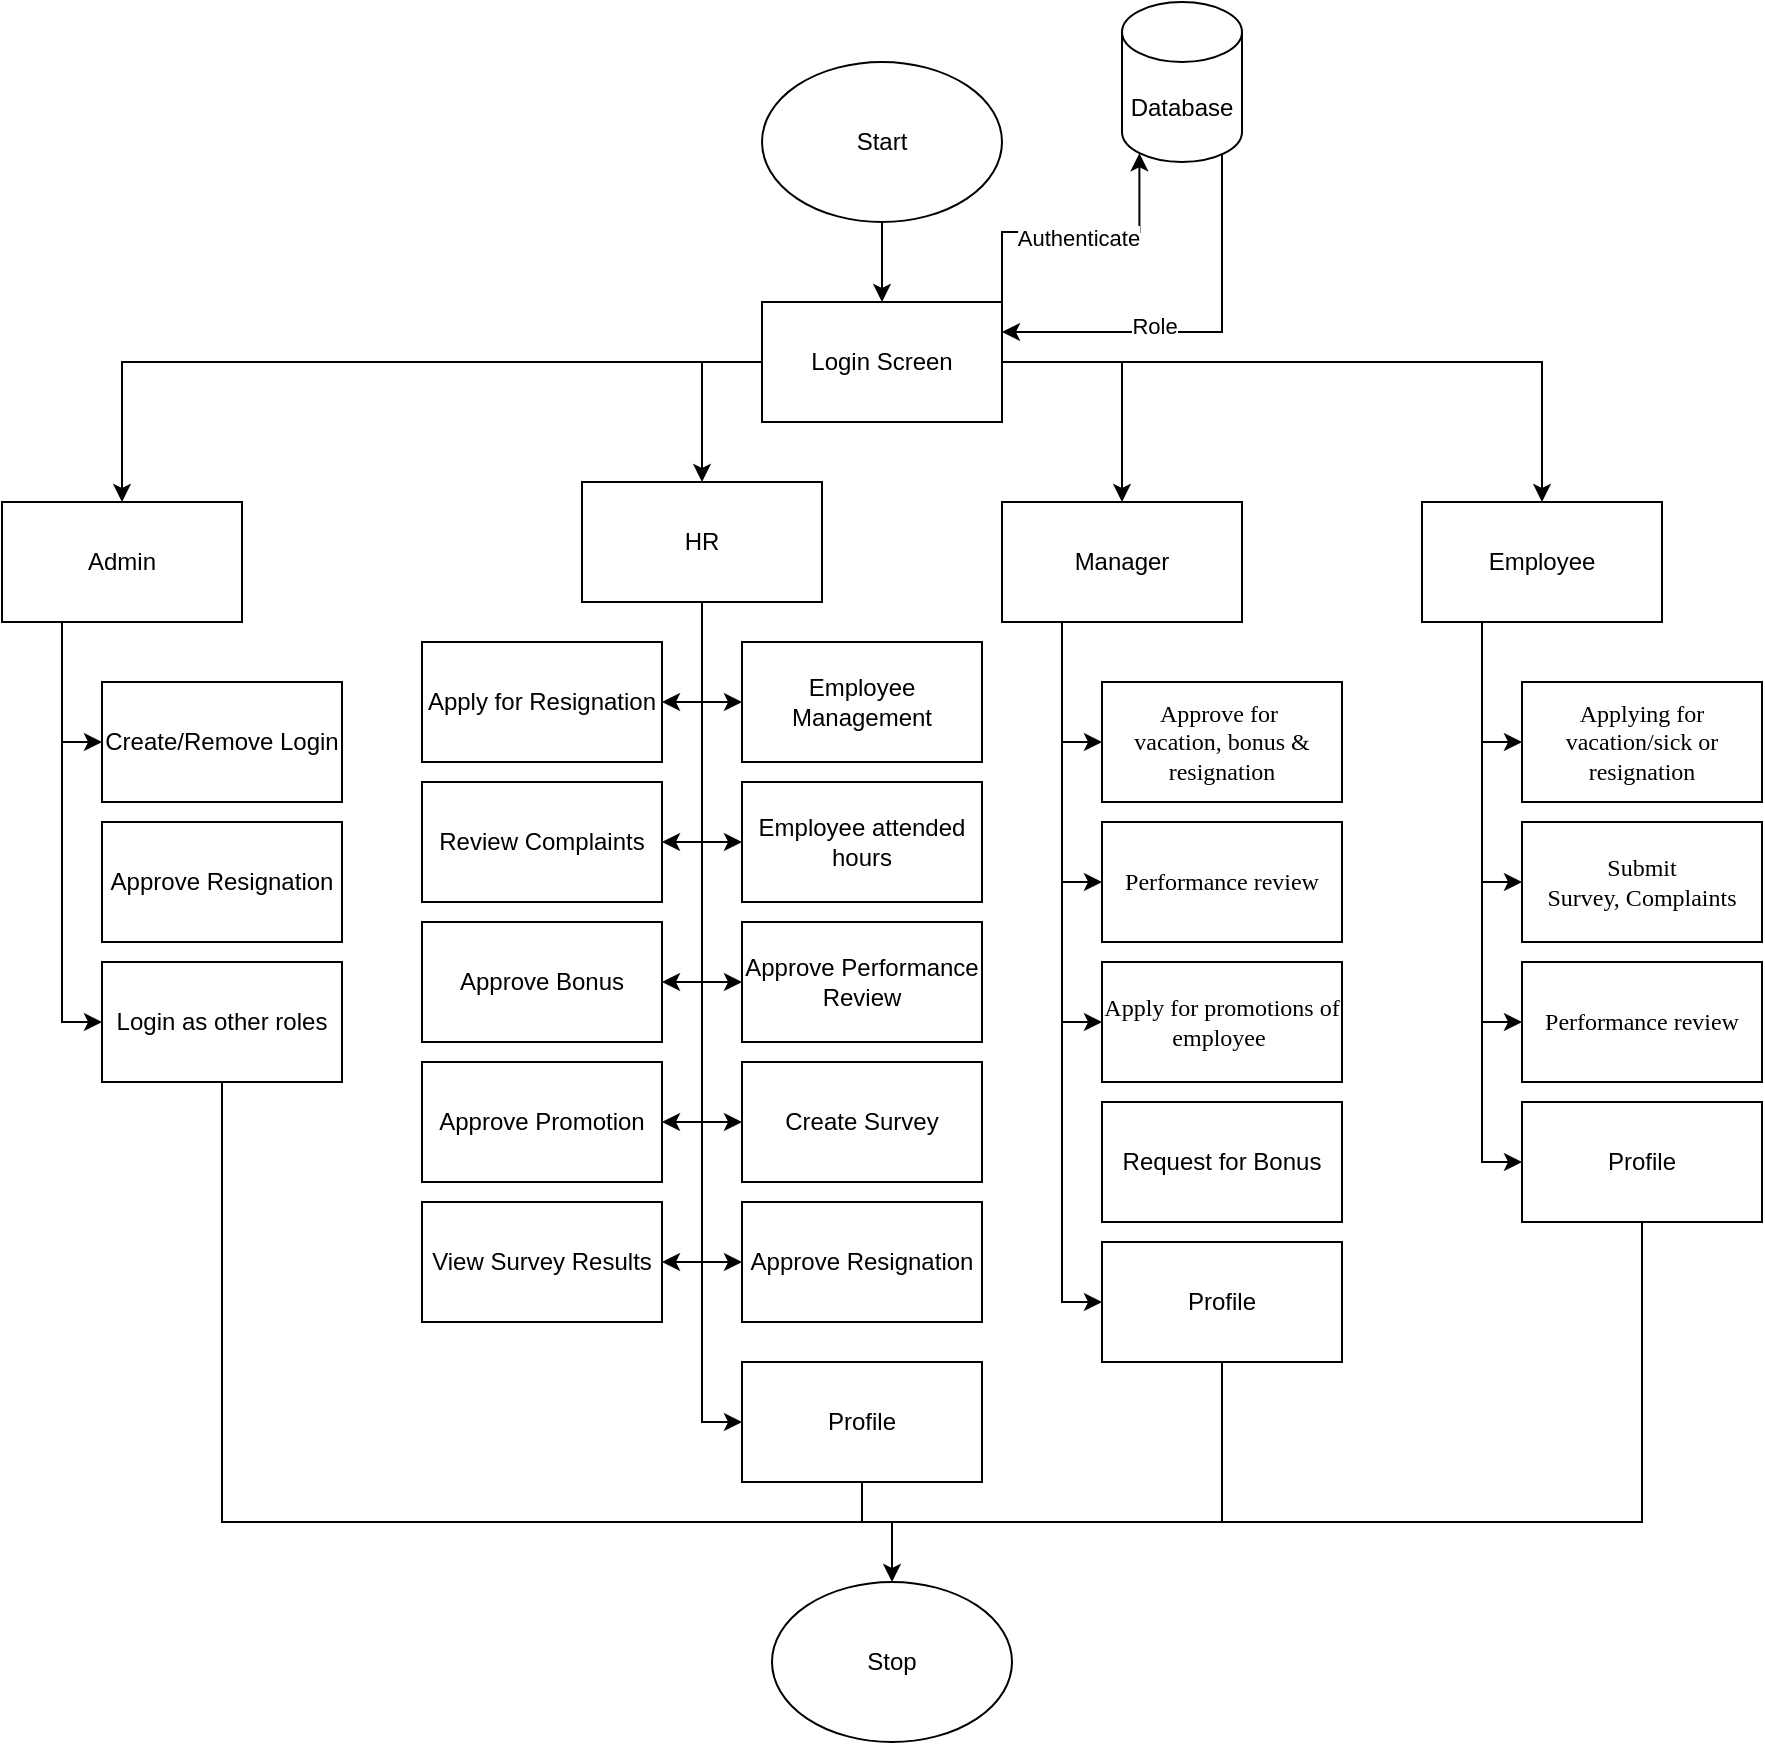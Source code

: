 <mxfile version="24.3.1" type="device">
  <diagram name="Page-1" id="JjzKXwM8gPf1W-OvN8i8">
    <mxGraphModel dx="1957" dy="632" grid="1" gridSize="10" guides="1" tooltips="1" connect="1" arrows="1" fold="1" page="1" pageScale="1" pageWidth="850" pageHeight="1100" math="0" shadow="0">
      <root>
        <mxCell id="0" />
        <mxCell id="1" parent="0" />
        <mxCell id="-TOhHkjBpiTDN5X-7kr8-4" style="edgeStyle=orthogonalEdgeStyle;rounded=0;orthogonalLoop=1;jettySize=auto;html=1;exitX=0.5;exitY=1;exitDx=0;exitDy=0;entryX=0.5;entryY=0;entryDx=0;entryDy=0;" parent="1" source="-TOhHkjBpiTDN5X-7kr8-2" target="-TOhHkjBpiTDN5X-7kr8-3" edge="1">
          <mxGeometry relative="1" as="geometry" />
        </mxCell>
        <mxCell id="-TOhHkjBpiTDN5X-7kr8-2" value="Start" style="ellipse;whiteSpace=wrap;html=1;" parent="1" vertex="1">
          <mxGeometry x="360" y="40" width="120" height="80" as="geometry" />
        </mxCell>
        <mxCell id="-TOhHkjBpiTDN5X-7kr8-5" style="edgeStyle=orthogonalEdgeStyle;rounded=0;orthogonalLoop=1;jettySize=auto;html=1;exitX=0;exitY=0.5;exitDx=0;exitDy=0;entryX=0.5;entryY=0;entryDx=0;entryDy=0;" parent="1" source="-TOhHkjBpiTDN5X-7kr8-3" target="-TOhHkjBpiTDN5X-7kr8-7" edge="1">
          <mxGeometry relative="1" as="geometry">
            <mxPoint x="70" y="190" as="targetPoint" />
          </mxGeometry>
        </mxCell>
        <mxCell id="-TOhHkjBpiTDN5X-7kr8-6" style="edgeStyle=orthogonalEdgeStyle;rounded=0;orthogonalLoop=1;jettySize=auto;html=1;exitX=1;exitY=0.5;exitDx=0;exitDy=0;entryX=0.5;entryY=0;entryDx=0;entryDy=0;" parent="1" source="-TOhHkjBpiTDN5X-7kr8-3" target="-TOhHkjBpiTDN5X-7kr8-10" edge="1">
          <mxGeometry relative="1" as="geometry">
            <mxPoint x="790" y="190" as="targetPoint" />
          </mxGeometry>
        </mxCell>
        <mxCell id="-TOhHkjBpiTDN5X-7kr8-8" style="edgeStyle=orthogonalEdgeStyle;rounded=0;orthogonalLoop=1;jettySize=auto;html=1;exitX=0;exitY=0.5;exitDx=0;exitDy=0;entryX=0.5;entryY=0;entryDx=0;entryDy=0;" parent="1" source="-TOhHkjBpiTDN5X-7kr8-3" target="-TOhHkjBpiTDN5X-7kr8-9" edge="1">
          <mxGeometry relative="1" as="geometry">
            <mxPoint x="230" y="230" as="targetPoint" />
          </mxGeometry>
        </mxCell>
        <mxCell id="-TOhHkjBpiTDN5X-7kr8-12" style="edgeStyle=orthogonalEdgeStyle;rounded=0;orthogonalLoop=1;jettySize=auto;html=1;exitX=1;exitY=0.5;exitDx=0;exitDy=0;entryX=0.5;entryY=0;entryDx=0;entryDy=0;" parent="1" source="-TOhHkjBpiTDN5X-7kr8-3" target="-TOhHkjBpiTDN5X-7kr8-11" edge="1">
          <mxGeometry relative="1" as="geometry" />
        </mxCell>
        <mxCell id="-TOhHkjBpiTDN5X-7kr8-24" style="edgeStyle=orthogonalEdgeStyle;rounded=0;orthogonalLoop=1;jettySize=auto;html=1;exitX=1;exitY=0;exitDx=0;exitDy=0;entryX=0.145;entryY=1;entryDx=0;entryDy=-4.35;entryPerimeter=0;" parent="1" source="-TOhHkjBpiTDN5X-7kr8-3" target="-TOhHkjBpiTDN5X-7kr8-25" edge="1">
          <mxGeometry relative="1" as="geometry">
            <mxPoint x="550" y="90" as="targetPoint" />
          </mxGeometry>
        </mxCell>
        <mxCell id="-TOhHkjBpiTDN5X-7kr8-26" value="Authenticate" style="edgeLabel;html=1;align=center;verticalAlign=middle;resizable=0;points=[];" parent="-TOhHkjBpiTDN5X-7kr8-24" vertex="1" connectable="0">
          <mxGeometry x="0.004" y="-2" relative="1" as="geometry">
            <mxPoint x="1" y="1" as="offset" />
          </mxGeometry>
        </mxCell>
        <mxCell id="-TOhHkjBpiTDN5X-7kr8-3" value="Login Screen" style="rounded=0;whiteSpace=wrap;html=1;" parent="1" vertex="1">
          <mxGeometry x="360" y="160" width="120" height="60" as="geometry" />
        </mxCell>
        <mxCell id="-TOhHkjBpiTDN5X-7kr8-13" style="edgeStyle=orthogonalEdgeStyle;rounded=0;orthogonalLoop=1;jettySize=auto;html=1;exitX=0.25;exitY=1;exitDx=0;exitDy=0;entryX=0;entryY=0.5;entryDx=0;entryDy=0;" parent="1" source="-TOhHkjBpiTDN5X-7kr8-7" target="-TOhHkjBpiTDN5X-7kr8-14" edge="1">
          <mxGeometry relative="1" as="geometry">
            <mxPoint x="10" y="550" as="targetPoint" />
            <Array as="points">
              <mxPoint x="10" y="380" />
            </Array>
          </mxGeometry>
        </mxCell>
        <mxCell id="-TOhHkjBpiTDN5X-7kr8-15" style="edgeStyle=orthogonalEdgeStyle;rounded=0;orthogonalLoop=1;jettySize=auto;html=1;exitX=0.25;exitY=1;exitDx=0;exitDy=0;entryX=0;entryY=0.5;entryDx=0;entryDy=0;" parent="1" source="-TOhHkjBpiTDN5X-7kr8-7" target="-TOhHkjBpiTDN5X-7kr8-16" edge="1">
          <mxGeometry relative="1" as="geometry">
            <mxPoint x="10" y="470" as="targetPoint" />
            <Array as="points">
              <mxPoint x="10" y="520" />
            </Array>
          </mxGeometry>
        </mxCell>
        <mxCell id="-TOhHkjBpiTDN5X-7kr8-7" value="Admin" style="rounded=0;whiteSpace=wrap;html=1;" parent="1" vertex="1">
          <mxGeometry x="-20" y="260" width="120" height="60" as="geometry" />
        </mxCell>
        <mxCell id="k0PD_N6KNMe-3F-BwP-U-20" style="edgeStyle=orthogonalEdgeStyle;rounded=0;orthogonalLoop=1;jettySize=auto;html=1;exitX=0.5;exitY=1;exitDx=0;exitDy=0;entryX=1;entryY=0.5;entryDx=0;entryDy=0;" edge="1" parent="1" source="-TOhHkjBpiTDN5X-7kr8-9" target="k0PD_N6KNMe-3F-BwP-U-3">
          <mxGeometry relative="1" as="geometry" />
        </mxCell>
        <mxCell id="k0PD_N6KNMe-3F-BwP-U-21" style="edgeStyle=orthogonalEdgeStyle;rounded=0;orthogonalLoop=1;jettySize=auto;html=1;exitX=0.5;exitY=1;exitDx=0;exitDy=0;entryX=0;entryY=0.5;entryDx=0;entryDy=0;" edge="1" parent="1" source="-TOhHkjBpiTDN5X-7kr8-9" target="-TOhHkjBpiTDN5X-7kr8-18">
          <mxGeometry relative="1" as="geometry" />
        </mxCell>
        <mxCell id="k0PD_N6KNMe-3F-BwP-U-22" style="edgeStyle=orthogonalEdgeStyle;rounded=0;orthogonalLoop=1;jettySize=auto;html=1;exitX=0.5;exitY=1;exitDx=0;exitDy=0;entryX=1;entryY=0.5;entryDx=0;entryDy=0;" edge="1" parent="1" source="-TOhHkjBpiTDN5X-7kr8-9" target="k0PD_N6KNMe-3F-BwP-U-4">
          <mxGeometry relative="1" as="geometry" />
        </mxCell>
        <mxCell id="k0PD_N6KNMe-3F-BwP-U-23" style="edgeStyle=orthogonalEdgeStyle;rounded=0;orthogonalLoop=1;jettySize=auto;html=1;exitX=0.5;exitY=1;exitDx=0;exitDy=0;entryX=0;entryY=0.5;entryDx=0;entryDy=0;" edge="1" parent="1" source="-TOhHkjBpiTDN5X-7kr8-9" target="-TOhHkjBpiTDN5X-7kr8-20">
          <mxGeometry relative="1" as="geometry" />
        </mxCell>
        <mxCell id="k0PD_N6KNMe-3F-BwP-U-24" style="edgeStyle=orthogonalEdgeStyle;rounded=0;orthogonalLoop=1;jettySize=auto;html=1;exitX=0.5;exitY=1;exitDx=0;exitDy=0;entryX=1;entryY=0.5;entryDx=0;entryDy=0;" edge="1" parent="1" source="-TOhHkjBpiTDN5X-7kr8-9" target="k0PD_N6KNMe-3F-BwP-U-5">
          <mxGeometry relative="1" as="geometry" />
        </mxCell>
        <mxCell id="k0PD_N6KNMe-3F-BwP-U-25" style="edgeStyle=orthogonalEdgeStyle;rounded=0;orthogonalLoop=1;jettySize=auto;html=1;exitX=0.5;exitY=1;exitDx=0;exitDy=0;entryX=0;entryY=0.5;entryDx=0;entryDy=0;" edge="1" parent="1" source="-TOhHkjBpiTDN5X-7kr8-9" target="-TOhHkjBpiTDN5X-7kr8-29">
          <mxGeometry relative="1" as="geometry" />
        </mxCell>
        <mxCell id="k0PD_N6KNMe-3F-BwP-U-26" style="edgeStyle=orthogonalEdgeStyle;rounded=0;orthogonalLoop=1;jettySize=auto;html=1;exitX=0.5;exitY=1;exitDx=0;exitDy=0;entryX=1;entryY=0.5;entryDx=0;entryDy=0;" edge="1" parent="1" source="-TOhHkjBpiTDN5X-7kr8-9" target="k0PD_N6KNMe-3F-BwP-U-6">
          <mxGeometry relative="1" as="geometry" />
        </mxCell>
        <mxCell id="k0PD_N6KNMe-3F-BwP-U-27" style="edgeStyle=orthogonalEdgeStyle;rounded=0;orthogonalLoop=1;jettySize=auto;html=1;exitX=0.5;exitY=1;exitDx=0;exitDy=0;entryX=0;entryY=0.5;entryDx=0;entryDy=0;" edge="1" parent="1" source="-TOhHkjBpiTDN5X-7kr8-9" target="-TOhHkjBpiTDN5X-7kr8-30">
          <mxGeometry relative="1" as="geometry" />
        </mxCell>
        <mxCell id="k0PD_N6KNMe-3F-BwP-U-28" style="edgeStyle=orthogonalEdgeStyle;rounded=0;orthogonalLoop=1;jettySize=auto;html=1;exitX=0.5;exitY=1;exitDx=0;exitDy=0;entryX=1;entryY=0.5;entryDx=0;entryDy=0;" edge="1" parent="1" source="-TOhHkjBpiTDN5X-7kr8-9" target="k0PD_N6KNMe-3F-BwP-U-7">
          <mxGeometry relative="1" as="geometry" />
        </mxCell>
        <mxCell id="k0PD_N6KNMe-3F-BwP-U-29" style="edgeStyle=orthogonalEdgeStyle;rounded=0;orthogonalLoop=1;jettySize=auto;html=1;exitX=0.5;exitY=1;exitDx=0;exitDy=0;entryX=0;entryY=0.5;entryDx=0;entryDy=0;" edge="1" parent="1" source="-TOhHkjBpiTDN5X-7kr8-9" target="k0PD_N6KNMe-3F-BwP-U-2">
          <mxGeometry relative="1" as="geometry" />
        </mxCell>
        <mxCell id="k0PD_N6KNMe-3F-BwP-U-30" style="edgeStyle=orthogonalEdgeStyle;rounded=0;orthogonalLoop=1;jettySize=auto;html=1;exitX=0.5;exitY=1;exitDx=0;exitDy=0;entryX=0;entryY=0.5;entryDx=0;entryDy=0;" edge="1" parent="1" source="-TOhHkjBpiTDN5X-7kr8-9" target="-TOhHkjBpiTDN5X-7kr8-31">
          <mxGeometry relative="1" as="geometry" />
        </mxCell>
        <mxCell id="-TOhHkjBpiTDN5X-7kr8-9" value="HR" style="rounded=0;whiteSpace=wrap;html=1;" parent="1" vertex="1">
          <mxGeometry x="270" y="250" width="120" height="60" as="geometry" />
        </mxCell>
        <mxCell id="-TOhHkjBpiTDN5X-7kr8-45" style="edgeStyle=orthogonalEdgeStyle;rounded=0;orthogonalLoop=1;jettySize=auto;html=1;exitX=0.25;exitY=1;exitDx=0;exitDy=0;entryX=0;entryY=0.5;entryDx=0;entryDy=0;" parent="1" source="-TOhHkjBpiTDN5X-7kr8-10" target="-TOhHkjBpiTDN5X-7kr8-47" edge="1">
          <mxGeometry relative="1" as="geometry">
            <mxPoint x="740" y="380" as="targetPoint" />
          </mxGeometry>
        </mxCell>
        <mxCell id="-TOhHkjBpiTDN5X-7kr8-51" style="edgeStyle=orthogonalEdgeStyle;rounded=0;orthogonalLoop=1;jettySize=auto;html=1;exitX=0.25;exitY=1;exitDx=0;exitDy=0;entryX=0;entryY=0.5;entryDx=0;entryDy=0;" parent="1" source="-TOhHkjBpiTDN5X-7kr8-10" target="-TOhHkjBpiTDN5X-7kr8-48" edge="1">
          <mxGeometry relative="1" as="geometry" />
        </mxCell>
        <mxCell id="-TOhHkjBpiTDN5X-7kr8-53" style="edgeStyle=orthogonalEdgeStyle;rounded=0;orthogonalLoop=1;jettySize=auto;html=1;exitX=0.25;exitY=1;exitDx=0;exitDy=0;entryX=0;entryY=0.5;entryDx=0;entryDy=0;" parent="1" source="-TOhHkjBpiTDN5X-7kr8-10" target="-TOhHkjBpiTDN5X-7kr8-50" edge="1">
          <mxGeometry relative="1" as="geometry" />
        </mxCell>
        <mxCell id="k0PD_N6KNMe-3F-BwP-U-34" style="edgeStyle=orthogonalEdgeStyle;rounded=0;orthogonalLoop=1;jettySize=auto;html=1;exitX=0.25;exitY=1;exitDx=0;exitDy=0;entryX=0;entryY=0.5;entryDx=0;entryDy=0;" edge="1" parent="1" source="-TOhHkjBpiTDN5X-7kr8-10" target="k0PD_N6KNMe-3F-BwP-U-33">
          <mxGeometry relative="1" as="geometry" />
        </mxCell>
        <mxCell id="-TOhHkjBpiTDN5X-7kr8-10" value="Employee" style="rounded=0;whiteSpace=wrap;html=1;" parent="1" vertex="1">
          <mxGeometry x="690" y="260" width="120" height="60" as="geometry" />
        </mxCell>
        <mxCell id="-TOhHkjBpiTDN5X-7kr8-37" style="edgeStyle=orthogonalEdgeStyle;rounded=0;orthogonalLoop=1;jettySize=auto;html=1;exitX=0.25;exitY=1;exitDx=0;exitDy=0;entryX=0;entryY=0.5;entryDx=0;entryDy=0;" parent="1" source="-TOhHkjBpiTDN5X-7kr8-11" target="-TOhHkjBpiTDN5X-7kr8-38" edge="1">
          <mxGeometry relative="1" as="geometry">
            <mxPoint x="530" y="380" as="targetPoint" />
          </mxGeometry>
        </mxCell>
        <mxCell id="-TOhHkjBpiTDN5X-7kr8-42" style="edgeStyle=orthogonalEdgeStyle;rounded=0;orthogonalLoop=1;jettySize=auto;html=1;exitX=0.25;exitY=1;exitDx=0;exitDy=0;entryX=0;entryY=0.5;entryDx=0;entryDy=0;" parent="1" source="-TOhHkjBpiTDN5X-7kr8-11" target="-TOhHkjBpiTDN5X-7kr8-39" edge="1">
          <mxGeometry relative="1" as="geometry" />
        </mxCell>
        <mxCell id="-TOhHkjBpiTDN5X-7kr8-43" style="edgeStyle=orthogonalEdgeStyle;rounded=0;orthogonalLoop=1;jettySize=auto;html=1;exitX=0.25;exitY=1;exitDx=0;exitDy=0;entryX=0;entryY=0.5;entryDx=0;entryDy=0;" parent="1" source="-TOhHkjBpiTDN5X-7kr8-11" target="-TOhHkjBpiTDN5X-7kr8-40" edge="1">
          <mxGeometry relative="1" as="geometry" />
        </mxCell>
        <mxCell id="-TOhHkjBpiTDN5X-7kr8-44" style="edgeStyle=orthogonalEdgeStyle;rounded=0;orthogonalLoop=1;jettySize=auto;html=1;exitX=0.25;exitY=1;exitDx=0;exitDy=0;entryX=0;entryY=0.5;entryDx=0;entryDy=0;" parent="1" source="-TOhHkjBpiTDN5X-7kr8-11" target="-TOhHkjBpiTDN5X-7kr8-41" edge="1">
          <mxGeometry relative="1" as="geometry" />
        </mxCell>
        <mxCell id="-TOhHkjBpiTDN5X-7kr8-11" value="Manager" style="rounded=0;whiteSpace=wrap;html=1;" parent="1" vertex="1">
          <mxGeometry x="480" y="260" width="120" height="60" as="geometry" />
        </mxCell>
        <mxCell id="-TOhHkjBpiTDN5X-7kr8-14" value="Create/Remove Login" style="rounded=0;whiteSpace=wrap;html=1;" parent="1" vertex="1">
          <mxGeometry x="30" y="350" width="120" height="60" as="geometry" />
        </mxCell>
        <mxCell id="-TOhHkjBpiTDN5X-7kr8-62" style="edgeStyle=orthogonalEdgeStyle;rounded=0;orthogonalLoop=1;jettySize=auto;html=1;exitX=0.5;exitY=1;exitDx=0;exitDy=0;entryX=0.5;entryY=0;entryDx=0;entryDy=0;" parent="1" source="-TOhHkjBpiTDN5X-7kr8-16" target="-TOhHkjBpiTDN5X-7kr8-63" edge="1">
          <mxGeometry relative="1" as="geometry">
            <mxPoint x="520" y="840" as="targetPoint" />
            <Array as="points">
              <mxPoint x="90" y="770" />
              <mxPoint x="425" y="770" />
            </Array>
          </mxGeometry>
        </mxCell>
        <mxCell id="-TOhHkjBpiTDN5X-7kr8-16" value="Login as other roles" style="rounded=0;whiteSpace=wrap;html=1;" parent="1" vertex="1">
          <mxGeometry x="30" y="490" width="120" height="60" as="geometry" />
        </mxCell>
        <mxCell id="-TOhHkjBpiTDN5X-7kr8-18" value="Employee Management" style="rounded=0;whiteSpace=wrap;html=1;" parent="1" vertex="1">
          <mxGeometry x="350" y="330" width="120" height="60" as="geometry" />
        </mxCell>
        <mxCell id="-TOhHkjBpiTDN5X-7kr8-20" value="Employee attended hours" style="rounded=0;whiteSpace=wrap;html=1;" parent="1" vertex="1">
          <mxGeometry x="350" y="400" width="120" height="60" as="geometry" />
        </mxCell>
        <mxCell id="-TOhHkjBpiTDN5X-7kr8-27" style="edgeStyle=orthogonalEdgeStyle;rounded=0;orthogonalLoop=1;jettySize=auto;html=1;exitX=0.855;exitY=1;exitDx=0;exitDy=-4.35;exitPerimeter=0;entryX=1;entryY=0.25;entryDx=0;entryDy=0;" parent="1" source="-TOhHkjBpiTDN5X-7kr8-25" target="-TOhHkjBpiTDN5X-7kr8-3" edge="1">
          <mxGeometry relative="1" as="geometry">
            <Array as="points">
              <mxPoint x="590" y="86" />
              <mxPoint x="590" y="175" />
            </Array>
          </mxGeometry>
        </mxCell>
        <mxCell id="-TOhHkjBpiTDN5X-7kr8-28" value="Role" style="edgeLabel;html=1;align=center;verticalAlign=middle;resizable=0;points=[];" parent="-TOhHkjBpiTDN5X-7kr8-27" vertex="1" connectable="0">
          <mxGeometry x="0.242" y="-3" relative="1" as="geometry">
            <mxPoint as="offset" />
          </mxGeometry>
        </mxCell>
        <mxCell id="-TOhHkjBpiTDN5X-7kr8-25" value="Database" style="shape=cylinder3;whiteSpace=wrap;html=1;boundedLbl=1;backgroundOutline=1;size=15;" parent="1" vertex="1">
          <mxGeometry x="540" y="10" width="60" height="80" as="geometry" />
        </mxCell>
        <mxCell id="-TOhHkjBpiTDN5X-7kr8-29" value="Approve Performance Review" style="rounded=0;whiteSpace=wrap;html=1;" parent="1" vertex="1">
          <mxGeometry x="350" y="470" width="120" height="60" as="geometry" />
        </mxCell>
        <mxCell id="-TOhHkjBpiTDN5X-7kr8-30" value="Create Survey" style="rounded=0;whiteSpace=wrap;html=1;" parent="1" vertex="1">
          <mxGeometry x="350" y="540" width="120" height="60" as="geometry" />
        </mxCell>
        <mxCell id="-TOhHkjBpiTDN5X-7kr8-31" value="Profile" style="rounded=0;whiteSpace=wrap;html=1;" parent="1" vertex="1">
          <mxGeometry x="350" y="690" width="120" height="60" as="geometry" />
        </mxCell>
        <mxCell id="-TOhHkjBpiTDN5X-7kr8-38" value="Approve for&amp;nbsp;&lt;br&gt;vacation, bonus &amp;amp; resignation" style="whiteSpace=wrap;html=1;fontFamily=Times New Roman;" parent="1" vertex="1">
          <mxGeometry x="530" y="350" width="120" height="60" as="geometry" />
        </mxCell>
        <mxCell id="-TOhHkjBpiTDN5X-7kr8-39" value="Performance review" style="whiteSpace=wrap;html=1;fontFamily=Times New Roman;" parent="1" vertex="1">
          <mxGeometry x="530" y="420" width="120" height="60" as="geometry" />
        </mxCell>
        <mxCell id="-TOhHkjBpiTDN5X-7kr8-40" value="Apply for promotions of employee&amp;nbsp;" style="whiteSpace=wrap;html=1;fontFamily=Times New Roman;" parent="1" vertex="1">
          <mxGeometry x="530" y="490" width="120" height="60" as="geometry" />
        </mxCell>
        <mxCell id="-TOhHkjBpiTDN5X-7kr8-41" value="Profile" style="rounded=0;whiteSpace=wrap;html=1;" parent="1" vertex="1">
          <mxGeometry x="530" y="630" width="120" height="60" as="geometry" />
        </mxCell>
        <mxCell id="-TOhHkjBpiTDN5X-7kr8-47" value="Applying for&lt;br&gt;vacation/sick or resignation" style="whiteSpace=wrap;html=1;fontFamily=Times New Roman;" parent="1" vertex="1">
          <mxGeometry x="740" y="350" width="120" height="60" as="geometry" />
        </mxCell>
        <mxCell id="-TOhHkjBpiTDN5X-7kr8-48" value="Submit Survey,&amp;nbsp;Complaints" style="whiteSpace=wrap;html=1;fontFamily=Times New Roman;" parent="1" vertex="1">
          <mxGeometry x="740.0" y="420" width="120" height="60" as="geometry" />
        </mxCell>
        <mxCell id="-TOhHkjBpiTDN5X-7kr8-50" value="Profile" style="rounded=0;whiteSpace=wrap;html=1;" parent="1" vertex="1">
          <mxGeometry x="740" y="560" width="120" height="60" as="geometry" />
        </mxCell>
        <mxCell id="-TOhHkjBpiTDN5X-7kr8-59" value="" style="endArrow=none;html=1;rounded=0;" parent="1" source="-TOhHkjBpiTDN5X-7kr8-41" edge="1">
          <mxGeometry width="50" height="50" relative="1" as="geometry">
            <mxPoint x="590" y="670" as="sourcePoint" />
            <mxPoint x="590" y="770" as="targetPoint" />
            <Array as="points">
              <mxPoint x="590" y="750" />
            </Array>
          </mxGeometry>
        </mxCell>
        <mxCell id="-TOhHkjBpiTDN5X-7kr8-60" value="" style="endArrow=none;html=1;rounded=0;" parent="1" source="-TOhHkjBpiTDN5X-7kr8-50" edge="1">
          <mxGeometry width="50" height="50" relative="1" as="geometry">
            <mxPoint x="800" y="670" as="sourcePoint" />
            <mxPoint x="420" y="770" as="targetPoint" />
            <Array as="points">
              <mxPoint x="800" y="770" />
            </Array>
          </mxGeometry>
        </mxCell>
        <mxCell id="-TOhHkjBpiTDN5X-7kr8-63" value="Stop" style="ellipse;whiteSpace=wrap;html=1;" parent="1" vertex="1">
          <mxGeometry x="365" y="800" width="120" height="80" as="geometry" />
        </mxCell>
        <mxCell id="k0PD_N6KNMe-3F-BwP-U-1" value="Approve Resignation" style="rounded=0;whiteSpace=wrap;html=1;" vertex="1" parent="1">
          <mxGeometry x="30" y="420" width="120" height="60" as="geometry" />
        </mxCell>
        <mxCell id="k0PD_N6KNMe-3F-BwP-U-2" value="Approve Resignation" style="rounded=0;whiteSpace=wrap;html=1;" vertex="1" parent="1">
          <mxGeometry x="350" y="610" width="120" height="60" as="geometry" />
        </mxCell>
        <mxCell id="k0PD_N6KNMe-3F-BwP-U-3" value="Apply for Resignation" style="rounded=0;whiteSpace=wrap;html=1;" vertex="1" parent="1">
          <mxGeometry x="190" y="330" width="120" height="60" as="geometry" />
        </mxCell>
        <mxCell id="k0PD_N6KNMe-3F-BwP-U-4" value="Review Complaints" style="rounded=0;whiteSpace=wrap;html=1;" vertex="1" parent="1">
          <mxGeometry x="190" y="400" width="120" height="60" as="geometry" />
        </mxCell>
        <mxCell id="k0PD_N6KNMe-3F-BwP-U-5" value="Approve Bonus" style="rounded=0;whiteSpace=wrap;html=1;" vertex="1" parent="1">
          <mxGeometry x="190" y="470" width="120" height="60" as="geometry" />
        </mxCell>
        <mxCell id="k0PD_N6KNMe-3F-BwP-U-6" value="Approve Promotion" style="rounded=0;whiteSpace=wrap;html=1;" vertex="1" parent="1">
          <mxGeometry x="190" y="540" width="120" height="60" as="geometry" />
        </mxCell>
        <mxCell id="k0PD_N6KNMe-3F-BwP-U-7" value="View Survey Results" style="rounded=0;whiteSpace=wrap;html=1;" vertex="1" parent="1">
          <mxGeometry x="190" y="610" width="120" height="60" as="geometry" />
        </mxCell>
        <mxCell id="k0PD_N6KNMe-3F-BwP-U-31" value="Request for Bonus" style="rounded=0;whiteSpace=wrap;html=1;" vertex="1" parent="1">
          <mxGeometry x="530" y="560" width="120" height="60" as="geometry" />
        </mxCell>
        <mxCell id="k0PD_N6KNMe-3F-BwP-U-33" value="Performance review" style="whiteSpace=wrap;html=1;fontFamily=Times New Roman;" vertex="1" parent="1">
          <mxGeometry x="740" y="490" width="120" height="60" as="geometry" />
        </mxCell>
        <mxCell id="k0PD_N6KNMe-3F-BwP-U-36" value="" style="endArrow=none;html=1;rounded=0;" edge="1" parent="1" source="-TOhHkjBpiTDN5X-7kr8-31">
          <mxGeometry width="50" height="50" relative="1" as="geometry">
            <mxPoint x="410" y="800" as="sourcePoint" />
            <mxPoint x="410" y="770" as="targetPoint" />
          </mxGeometry>
        </mxCell>
      </root>
    </mxGraphModel>
  </diagram>
</mxfile>
